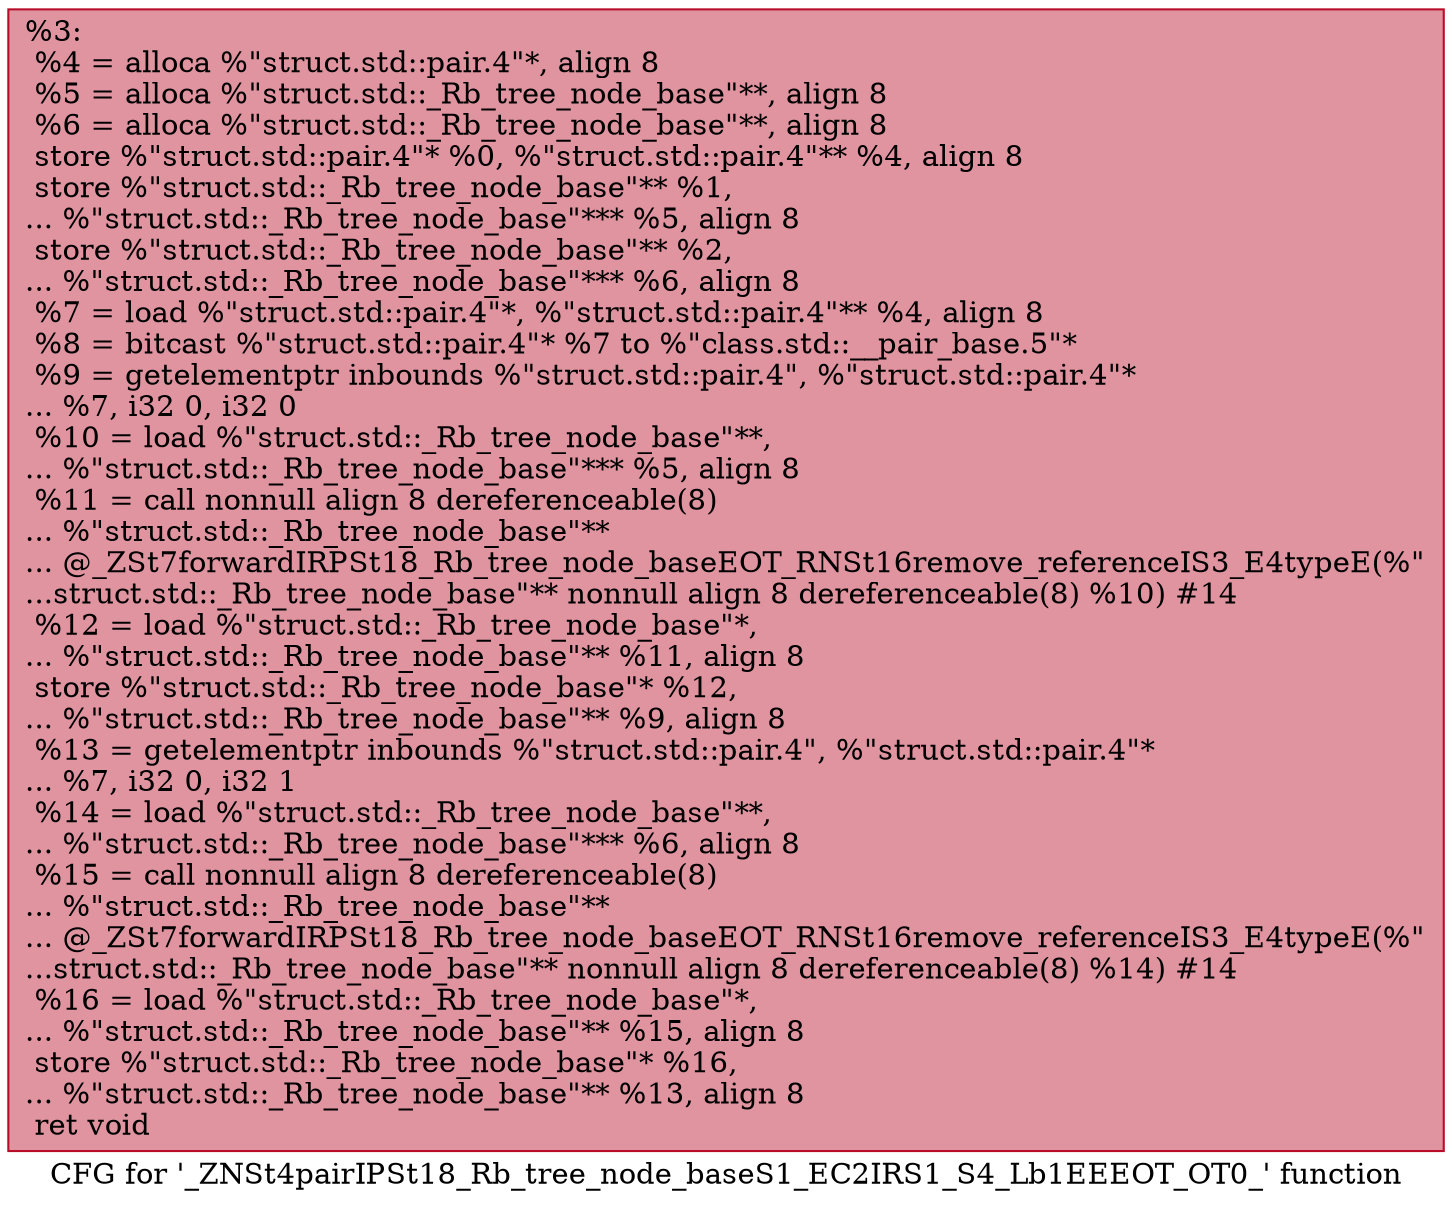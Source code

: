 digraph "CFG for '_ZNSt4pairIPSt18_Rb_tree_node_baseS1_EC2IRS1_S4_Lb1EEEOT_OT0_' function" {
	label="CFG for '_ZNSt4pairIPSt18_Rb_tree_node_baseS1_EC2IRS1_S4_Lb1EEEOT_OT0_' function";

	Node0x557bfd533520 [shape=record,color="#b70d28ff", style=filled, fillcolor="#b70d2870",label="{%3:\l  %4 = alloca %\"struct.std::pair.4\"*, align 8\l  %5 = alloca %\"struct.std::_Rb_tree_node_base\"**, align 8\l  %6 = alloca %\"struct.std::_Rb_tree_node_base\"**, align 8\l  store %\"struct.std::pair.4\"* %0, %\"struct.std::pair.4\"** %4, align 8\l  store %\"struct.std::_Rb_tree_node_base\"** %1,\l... %\"struct.std::_Rb_tree_node_base\"*** %5, align 8\l  store %\"struct.std::_Rb_tree_node_base\"** %2,\l... %\"struct.std::_Rb_tree_node_base\"*** %6, align 8\l  %7 = load %\"struct.std::pair.4\"*, %\"struct.std::pair.4\"** %4, align 8\l  %8 = bitcast %\"struct.std::pair.4\"* %7 to %\"class.std::__pair_base.5\"*\l  %9 = getelementptr inbounds %\"struct.std::pair.4\", %\"struct.std::pair.4\"*\l... %7, i32 0, i32 0\l  %10 = load %\"struct.std::_Rb_tree_node_base\"**,\l... %\"struct.std::_Rb_tree_node_base\"*** %5, align 8\l  %11 = call nonnull align 8 dereferenceable(8)\l... %\"struct.std::_Rb_tree_node_base\"**\l... @_ZSt7forwardIRPSt18_Rb_tree_node_baseEOT_RNSt16remove_referenceIS3_E4typeE(%\"\l...struct.std::_Rb_tree_node_base\"** nonnull align 8 dereferenceable(8) %10) #14\l  %12 = load %\"struct.std::_Rb_tree_node_base\"*,\l... %\"struct.std::_Rb_tree_node_base\"** %11, align 8\l  store %\"struct.std::_Rb_tree_node_base\"* %12,\l... %\"struct.std::_Rb_tree_node_base\"** %9, align 8\l  %13 = getelementptr inbounds %\"struct.std::pair.4\", %\"struct.std::pair.4\"*\l... %7, i32 0, i32 1\l  %14 = load %\"struct.std::_Rb_tree_node_base\"**,\l... %\"struct.std::_Rb_tree_node_base\"*** %6, align 8\l  %15 = call nonnull align 8 dereferenceable(8)\l... %\"struct.std::_Rb_tree_node_base\"**\l... @_ZSt7forwardIRPSt18_Rb_tree_node_baseEOT_RNSt16remove_referenceIS3_E4typeE(%\"\l...struct.std::_Rb_tree_node_base\"** nonnull align 8 dereferenceable(8) %14) #14\l  %16 = load %\"struct.std::_Rb_tree_node_base\"*,\l... %\"struct.std::_Rb_tree_node_base\"** %15, align 8\l  store %\"struct.std::_Rb_tree_node_base\"* %16,\l... %\"struct.std::_Rb_tree_node_base\"** %13, align 8\l  ret void\l}"];
}
